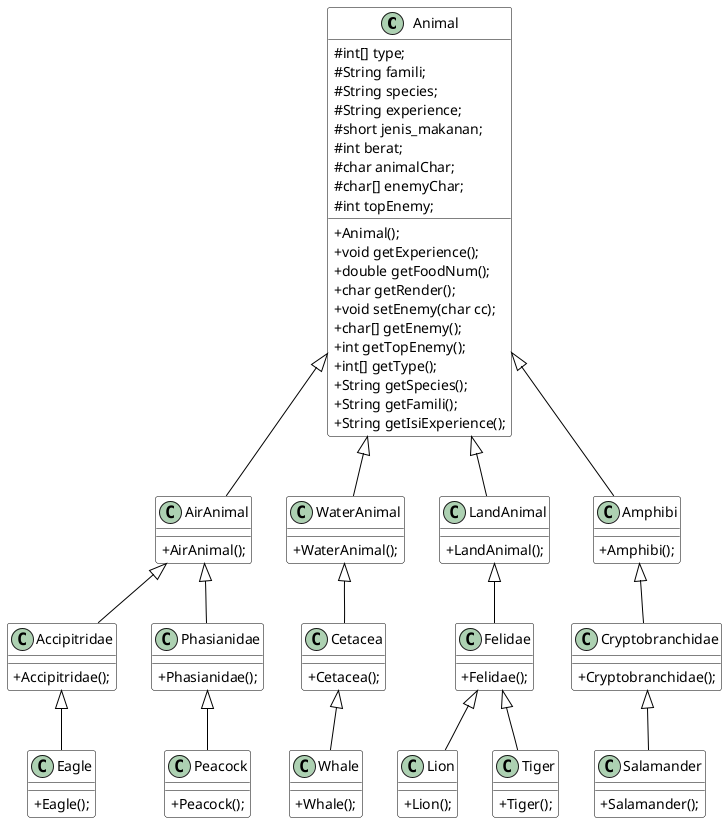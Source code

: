@startuml
skinparam classAttributeIconSize 0
skinparam class {
BackgroundColor White
ArrowColor Black
BorderColor Black
}

Animal <|-- AirAnimal
Animal <|-- WaterAnimal
Animal <|-- LandAnimal
Animal <|-- Amphibi
Amphibi <|-- Cryptobranchidae
Cryptobranchidae <|-- Salamander
LandAnimal <|-- Felidae
Felidae <|-- Lion
Felidae <|-- Tiger
Accipitridae <|-- Eagle
AirAnimal <|-- Accipitridae
WaterAnimal <|-- Cetacea
Cetacea <|-- Whale
AirAnimal <|-- Phasianidae
Phasianidae <|-- Peacock

class Animal {
#int[] type;
#String famili;
#String species;
#String experience;
#short jenis_makanan;
#int berat;
#char animalChar;
#char[] enemyChar;
#int topEnemy;
+Animal();
+void getExperience();
+double getFoodNum();
+char getRender();
+void setEnemy(char cc);
+char[] getEnemy();
+int getTopEnemy();
+int[] getType();
+String getSpecies();
+String getFamili();
+String getIsiExperience();
}

class LandAnimal {
+LandAnimal();
}

class WaterAnimal {
+WaterAnimal();
}

class AirAnimal {
+AirAnimal();
}

class Amphibi {
+Amphibi();
}

class Cryptobranchidae {
+Cryptobranchidae();
}

class Salamander {
+Salamander();
}

class Accipitridae {
+Accipitridae();
}

class Eagle {
+Eagle();
}
class Felidae {
+Felidae();
}

class Lion {
+Lion();
}

class Tiger {
+Tiger();
}

class Cetacea {
+Cetacea();
}

class Whale {
+Whale();
}

class Phasianidae {
+Phasianidae();
}

class Peacock {
+Peacock();
}
@enduml